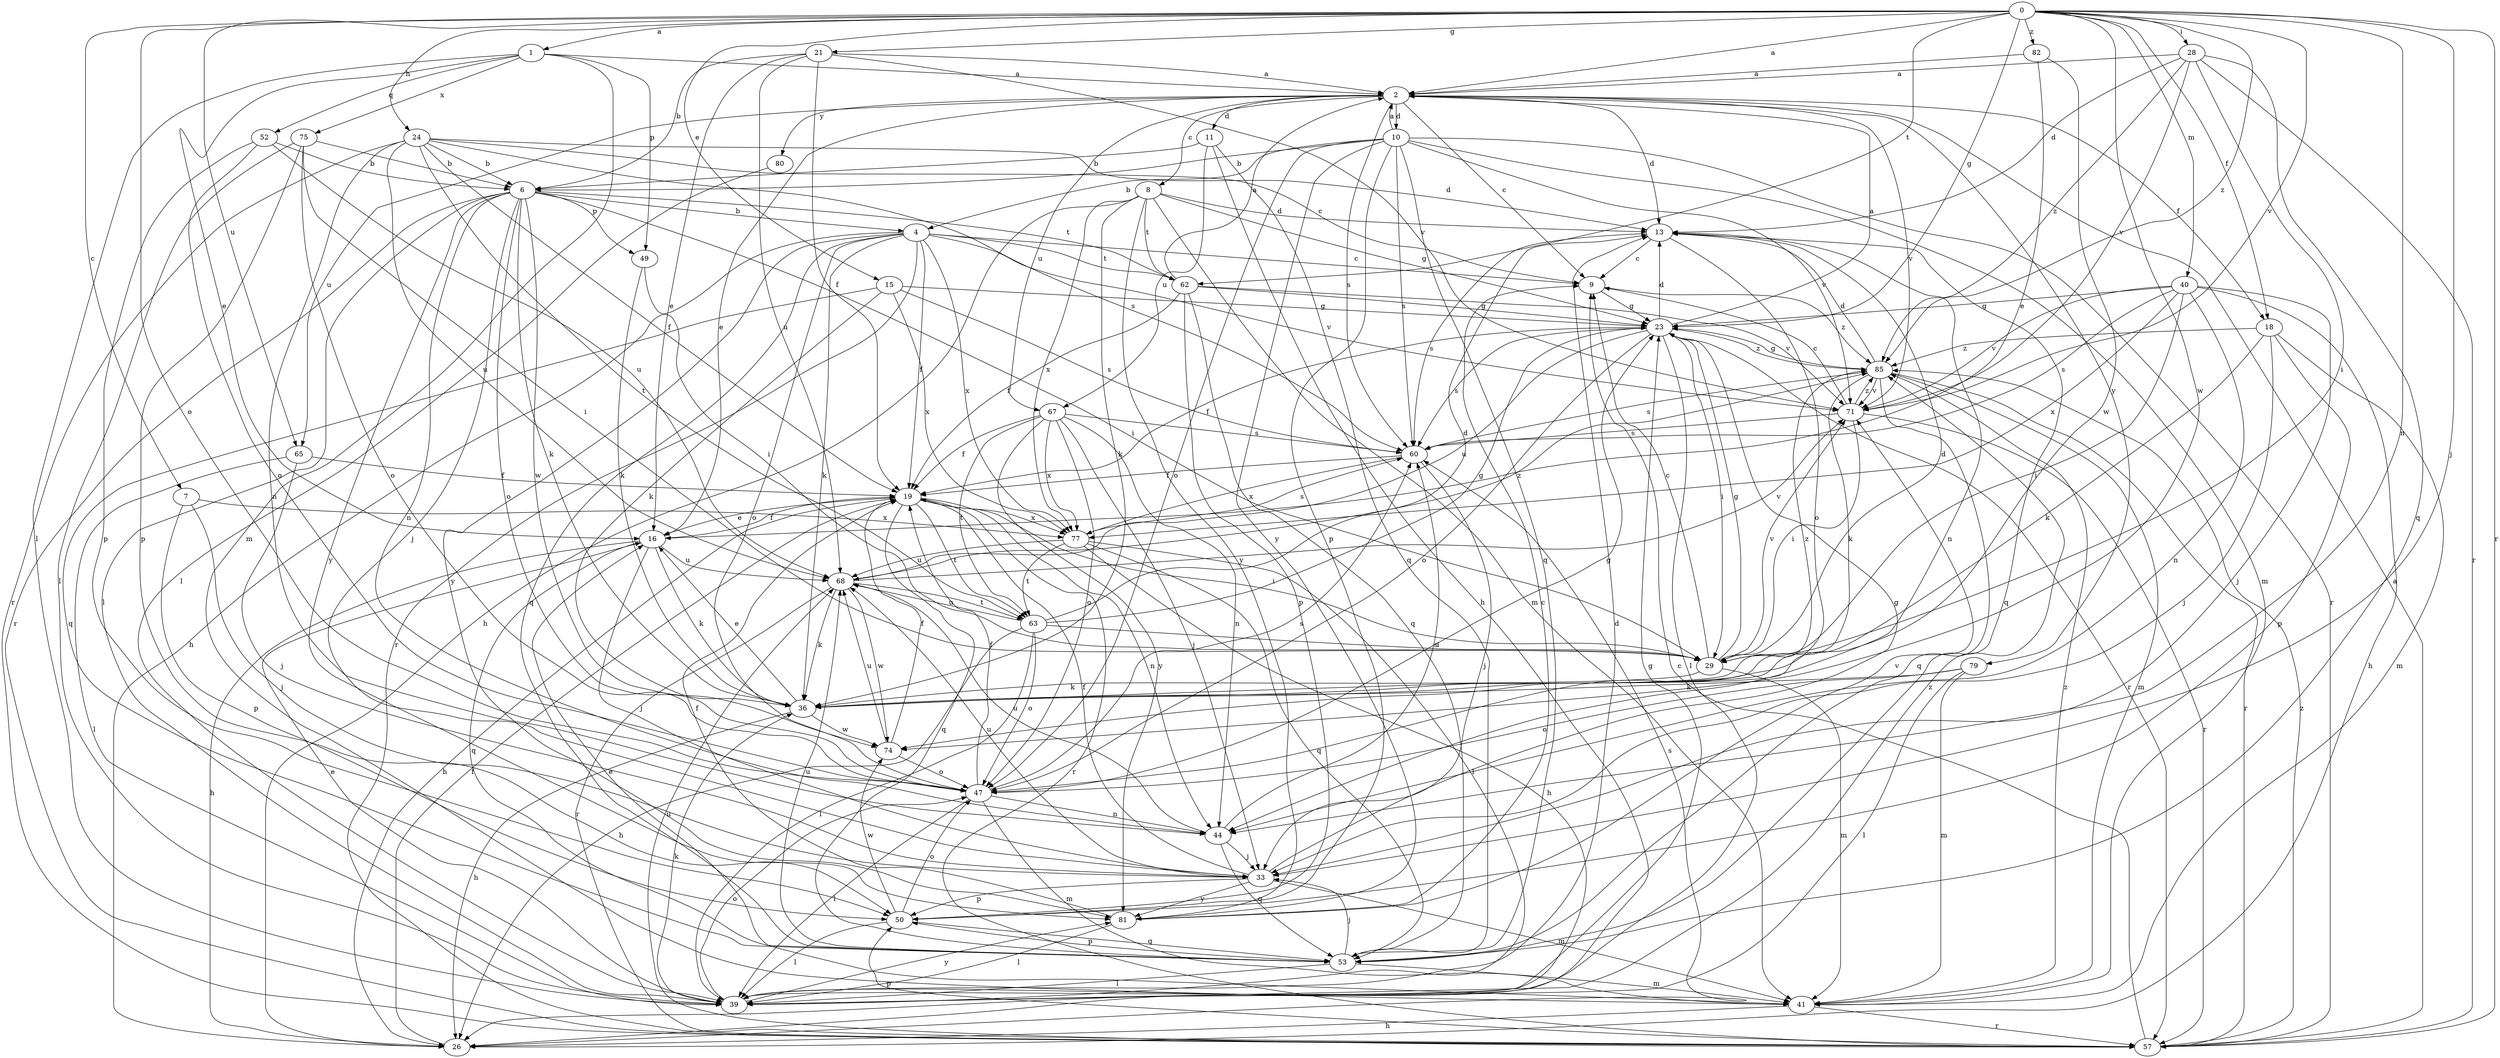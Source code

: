 strict digraph  {
0;
1;
2;
4;
6;
7;
8;
9;
10;
11;
13;
15;
16;
18;
19;
21;
23;
24;
26;
28;
29;
33;
36;
39;
40;
41;
44;
47;
49;
50;
52;
53;
57;
60;
62;
63;
65;
67;
68;
71;
74;
75;
77;
79;
80;
81;
82;
85;
0 -> 1  [label=a];
0 -> 2  [label=a];
0 -> 7  [label=c];
0 -> 15  [label=e];
0 -> 18  [label=f];
0 -> 21  [label=g];
0 -> 23  [label=g];
0 -> 24  [label=h];
0 -> 28  [label=i];
0 -> 33  [label=j];
0 -> 40  [label=m];
0 -> 44  [label=n];
0 -> 47  [label=o];
0 -> 57  [label=r];
0 -> 62  [label=t];
0 -> 65  [label=u];
0 -> 71  [label=v];
0 -> 74  [label=w];
0 -> 82  [label=z];
0 -> 85  [label=z];
1 -> 2  [label=a];
1 -> 16  [label=e];
1 -> 39  [label=l];
1 -> 41  [label=m];
1 -> 49  [label=p];
1 -> 52  [label=q];
1 -> 75  [label=x];
2 -> 8  [label=c];
2 -> 9  [label=c];
2 -> 10  [label=d];
2 -> 11  [label=d];
2 -> 13  [label=d];
2 -> 16  [label=e];
2 -> 18  [label=f];
2 -> 60  [label=s];
2 -> 65  [label=u];
2 -> 67  [label=u];
2 -> 71  [label=v];
2 -> 79  [label=y];
2 -> 80  [label=y];
4 -> 9  [label=c];
4 -> 19  [label=f];
4 -> 26  [label=h];
4 -> 36  [label=k];
4 -> 47  [label=o];
4 -> 53  [label=q];
4 -> 57  [label=r];
4 -> 62  [label=t];
4 -> 71  [label=v];
4 -> 77  [label=x];
4 -> 81  [label=y];
6 -> 4  [label=b];
6 -> 29  [label=i];
6 -> 33  [label=j];
6 -> 36  [label=k];
6 -> 39  [label=l];
6 -> 44  [label=n];
6 -> 47  [label=o];
6 -> 49  [label=p];
6 -> 57  [label=r];
6 -> 62  [label=t];
6 -> 74  [label=w];
6 -> 81  [label=y];
7 -> 33  [label=j];
7 -> 50  [label=p];
7 -> 77  [label=x];
8 -> 13  [label=d];
8 -> 23  [label=g];
8 -> 26  [label=h];
8 -> 36  [label=k];
8 -> 41  [label=m];
8 -> 62  [label=t];
8 -> 77  [label=x];
8 -> 81  [label=y];
9 -> 23  [label=g];
9 -> 85  [label=z];
10 -> 2  [label=a];
10 -> 4  [label=b];
10 -> 6  [label=b];
10 -> 41  [label=m];
10 -> 47  [label=o];
10 -> 50  [label=p];
10 -> 53  [label=q];
10 -> 57  [label=r];
10 -> 60  [label=s];
10 -> 71  [label=v];
10 -> 81  [label=y];
11 -> 6  [label=b];
11 -> 26  [label=h];
11 -> 53  [label=q];
11 -> 67  [label=u];
13 -> 9  [label=c];
13 -> 44  [label=n];
13 -> 47  [label=o];
13 -> 53  [label=q];
13 -> 60  [label=s];
15 -> 23  [label=g];
15 -> 36  [label=k];
15 -> 53  [label=q];
15 -> 60  [label=s];
15 -> 77  [label=x];
16 -> 19  [label=f];
16 -> 26  [label=h];
16 -> 33  [label=j];
16 -> 36  [label=k];
16 -> 53  [label=q];
16 -> 68  [label=u];
18 -> 33  [label=j];
18 -> 36  [label=k];
18 -> 41  [label=m];
18 -> 50  [label=p];
18 -> 85  [label=z];
19 -> 16  [label=e];
19 -> 26  [label=h];
19 -> 29  [label=i];
19 -> 44  [label=n];
19 -> 53  [label=q];
19 -> 57  [label=r];
19 -> 63  [label=t];
19 -> 77  [label=x];
21 -> 2  [label=a];
21 -> 6  [label=b];
21 -> 16  [label=e];
21 -> 19  [label=f];
21 -> 68  [label=u];
21 -> 71  [label=v];
23 -> 2  [label=a];
23 -> 13  [label=d];
23 -> 19  [label=f];
23 -> 29  [label=i];
23 -> 39  [label=l];
23 -> 47  [label=o];
23 -> 57  [label=r];
23 -> 60  [label=s];
23 -> 68  [label=u];
23 -> 85  [label=z];
24 -> 6  [label=b];
24 -> 9  [label=c];
24 -> 13  [label=d];
24 -> 19  [label=f];
24 -> 44  [label=n];
24 -> 57  [label=r];
24 -> 60  [label=s];
24 -> 63  [label=t];
24 -> 68  [label=u];
26 -> 19  [label=f];
26 -> 60  [label=s];
28 -> 2  [label=a];
28 -> 13  [label=d];
28 -> 29  [label=i];
28 -> 53  [label=q];
28 -> 57  [label=r];
28 -> 71  [label=v];
28 -> 85  [label=z];
29 -> 9  [label=c];
29 -> 13  [label=d];
29 -> 23  [label=g];
29 -> 36  [label=k];
29 -> 41  [label=m];
29 -> 71  [label=v];
33 -> 19  [label=f];
33 -> 23  [label=g];
33 -> 41  [label=m];
33 -> 50  [label=p];
33 -> 68  [label=u];
33 -> 81  [label=y];
36 -> 16  [label=e];
36 -> 26  [label=h];
36 -> 74  [label=w];
36 -> 85  [label=z];
39 -> 13  [label=d];
39 -> 16  [label=e];
39 -> 23  [label=g];
39 -> 36  [label=k];
39 -> 47  [label=o];
39 -> 81  [label=y];
39 -> 85  [label=z];
40 -> 23  [label=g];
40 -> 26  [label=h];
40 -> 29  [label=i];
40 -> 33  [label=j];
40 -> 44  [label=n];
40 -> 60  [label=s];
40 -> 71  [label=v];
40 -> 77  [label=x];
41 -> 16  [label=e];
41 -> 26  [label=h];
41 -> 57  [label=r];
41 -> 85  [label=z];
44 -> 33  [label=j];
44 -> 53  [label=q];
44 -> 60  [label=s];
44 -> 68  [label=u];
47 -> 19  [label=f];
47 -> 23  [label=g];
47 -> 39  [label=l];
47 -> 41  [label=m];
47 -> 44  [label=n];
47 -> 60  [label=s];
49 -> 29  [label=i];
49 -> 36  [label=k];
50 -> 39  [label=l];
50 -> 47  [label=o];
50 -> 53  [label=q];
50 -> 74  [label=w];
52 -> 6  [label=b];
52 -> 47  [label=o];
52 -> 50  [label=p];
52 -> 68  [label=u];
53 -> 33  [label=j];
53 -> 39  [label=l];
53 -> 41  [label=m];
53 -> 50  [label=p];
53 -> 68  [label=u];
57 -> 2  [label=a];
57 -> 9  [label=c];
57 -> 50  [label=p];
57 -> 68  [label=u];
57 -> 85  [label=z];
60 -> 19  [label=f];
60 -> 33  [label=j];
60 -> 77  [label=x];
62 -> 2  [label=a];
62 -> 19  [label=f];
62 -> 23  [label=g];
62 -> 50  [label=p];
62 -> 53  [label=q];
62 -> 71  [label=v];
63 -> 13  [label=d];
63 -> 23  [label=g];
63 -> 26  [label=h];
63 -> 29  [label=i];
63 -> 39  [label=l];
63 -> 47  [label=o];
63 -> 68  [label=u];
65 -> 19  [label=f];
65 -> 33  [label=j];
65 -> 39  [label=l];
67 -> 19  [label=f];
67 -> 33  [label=j];
67 -> 44  [label=n];
67 -> 47  [label=o];
67 -> 60  [label=s];
67 -> 63  [label=t];
67 -> 77  [label=x];
67 -> 81  [label=y];
68 -> 36  [label=k];
68 -> 57  [label=r];
68 -> 63  [label=t];
68 -> 71  [label=v];
68 -> 74  [label=w];
68 -> 85  [label=z];
71 -> 9  [label=c];
71 -> 29  [label=i];
71 -> 57  [label=r];
71 -> 60  [label=s];
71 -> 85  [label=z];
74 -> 19  [label=f];
74 -> 47  [label=o];
74 -> 68  [label=u];
75 -> 6  [label=b];
75 -> 29  [label=i];
75 -> 39  [label=l];
75 -> 47  [label=o];
75 -> 50  [label=p];
77 -> 26  [label=h];
77 -> 39  [label=l];
77 -> 53  [label=q];
77 -> 60  [label=s];
77 -> 63  [label=t];
77 -> 68  [label=u];
79 -> 36  [label=k];
79 -> 39  [label=l];
79 -> 41  [label=m];
79 -> 47  [label=o];
80 -> 39  [label=l];
81 -> 9  [label=c];
81 -> 19  [label=f];
81 -> 39  [label=l];
81 -> 71  [label=v];
82 -> 2  [label=a];
82 -> 16  [label=e];
82 -> 74  [label=w];
85 -> 13  [label=d];
85 -> 23  [label=g];
85 -> 36  [label=k];
85 -> 41  [label=m];
85 -> 53  [label=q];
85 -> 57  [label=r];
85 -> 60  [label=s];
85 -> 71  [label=v];
}
